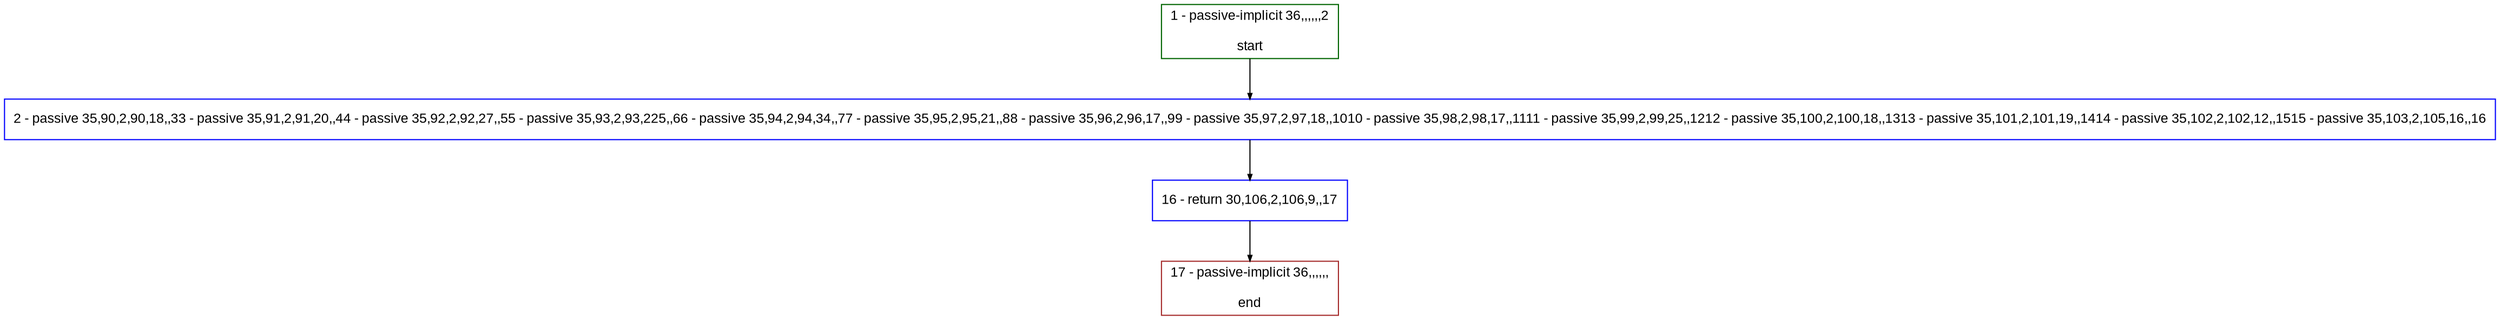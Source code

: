 digraph "" {
  graph [pack="true", label="", fontsize="12", packmode="clust", fontname="Arial", fillcolor="#FFFFCC", bgcolor="white", style="rounded,filled", compound="true"];
  node [node_initialized="no", label="", color="grey", fontsize="12", fillcolor="white", fontname="Arial", style="filled", shape="rectangle", compound="true", fixedsize="false"];
  edge [fontcolor="black", arrowhead="normal", arrowtail="none", arrowsize="0.5", ltail="", label="", color="black", fontsize="12", lhead="", fontname="Arial", dir="forward", compound="true"];
  __N1 [label="2 - passive 35,90,2,90,18,,33 - passive 35,91,2,91,20,,44 - passive 35,92,2,92,27,,55 - passive 35,93,2,93,225,,66 - passive 35,94,2,94,34,,77 - passive 35,95,2,95,21,,88 - passive 35,96,2,96,17,,99 - passive 35,97,2,97,18,,1010 - passive 35,98,2,98,17,,1111 - passive 35,99,2,99,25,,1212 - passive 35,100,2,100,18,,1313 - passive 35,101,2,101,19,,1414 - passive 35,102,2,102,12,,1515 - passive 35,103,2,105,16,,16", color="#0000ff", fillcolor="#ffffff", style="filled", shape="box"];
  __N2 [label="1 - passive-implicit 36,,,,,,2\n\nstart", color="#006400", fillcolor="#ffffff", style="filled", shape="box"];
  __N3 [label="16 - return 30,106,2,106,9,,17", color="#0000ff", fillcolor="#ffffff", style="filled", shape="box"];
  __N4 [label="17 - passive-implicit 36,,,,,,\n\nend", color="#a52a2a", fillcolor="#ffffff", style="filled", shape="box"];
  __N2 -> __N1 [arrowhead="normal", arrowtail="none", color="#000000", label="", dir="forward"];
  __N1 -> __N3 [arrowhead="normal", arrowtail="none", color="#000000", label="", dir="forward"];
  __N3 -> __N4 [arrowhead="normal", arrowtail="none", color="#000000", label="", dir="forward"];
}

